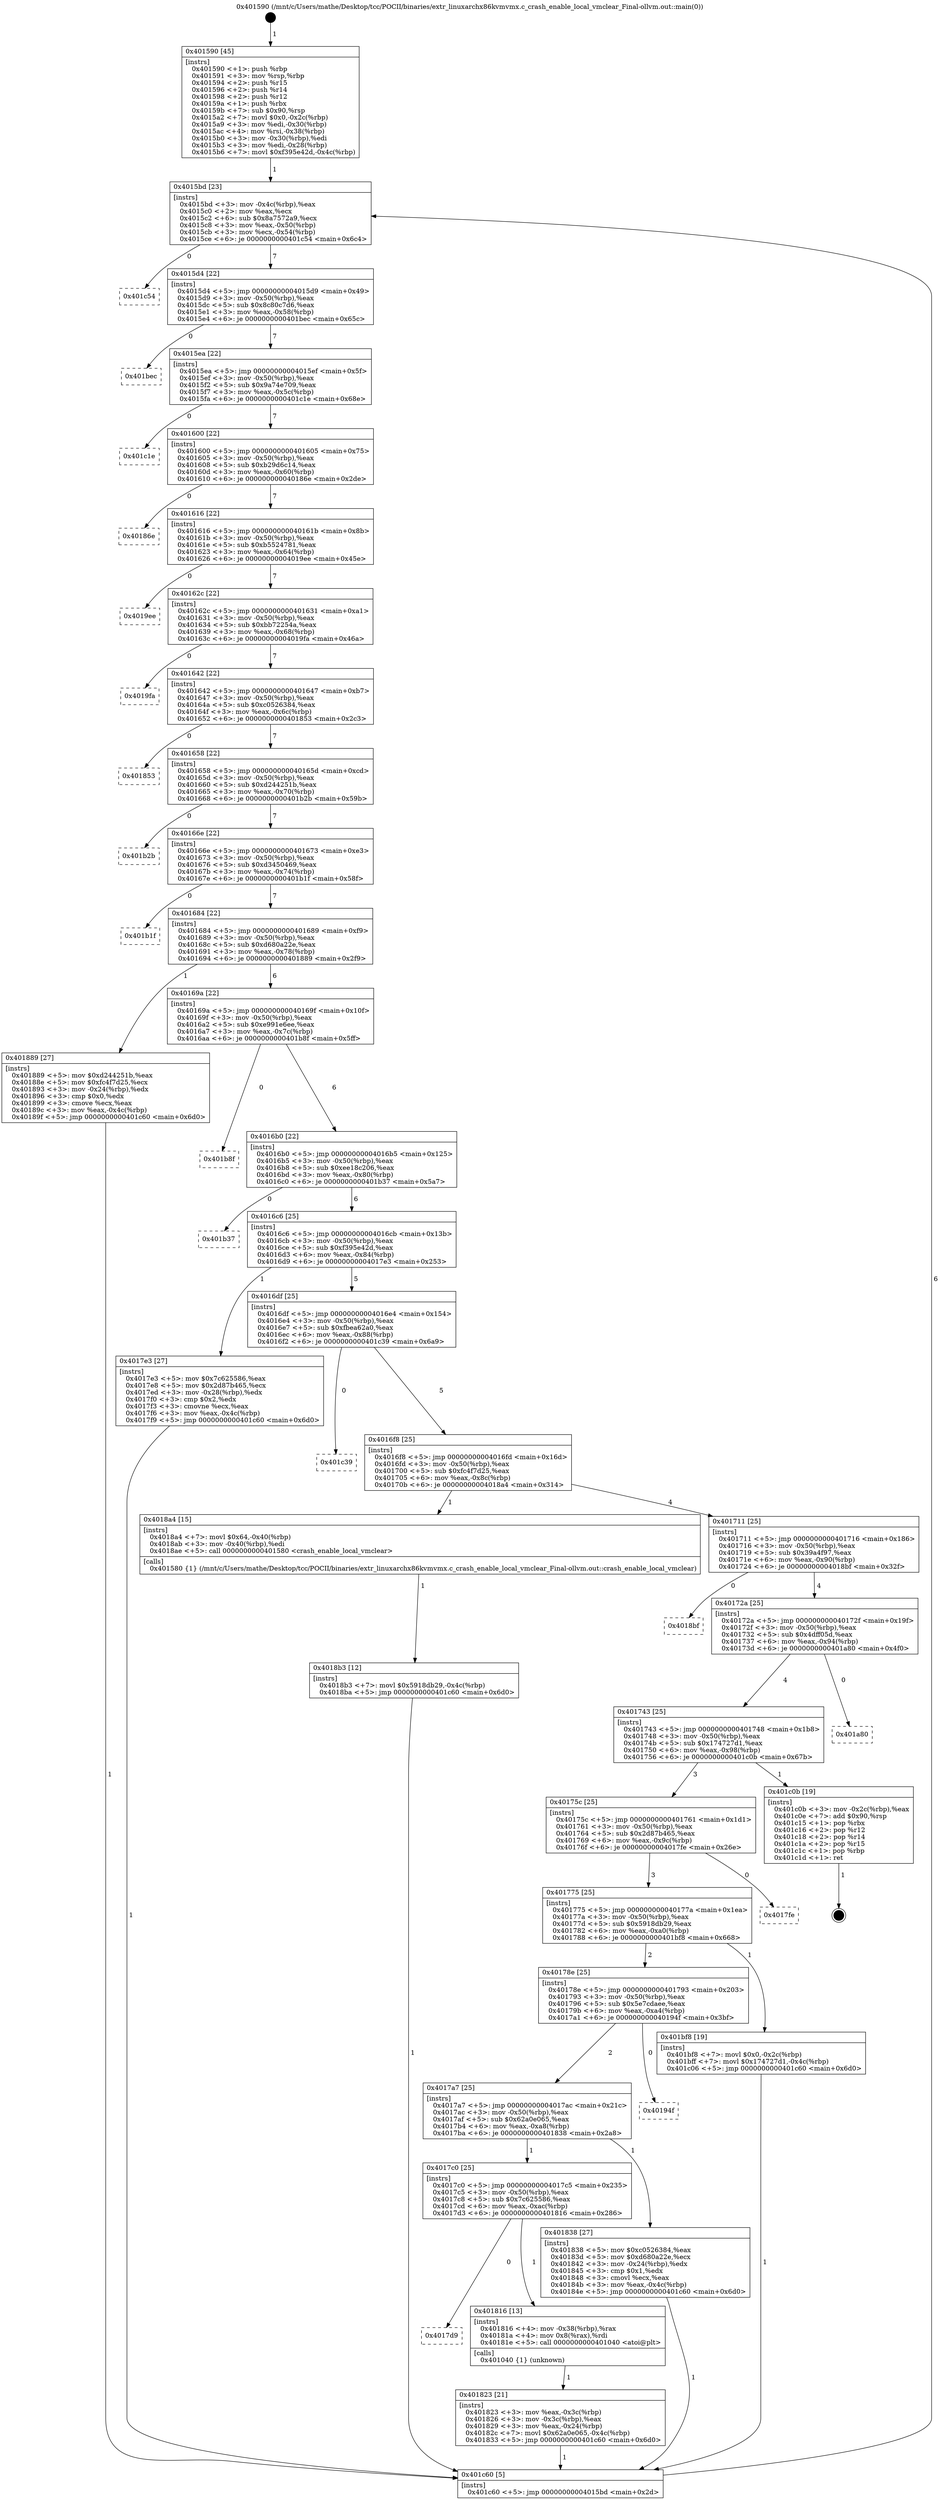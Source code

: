 digraph "0x401590" {
  label = "0x401590 (/mnt/c/Users/mathe/Desktop/tcc/POCII/binaries/extr_linuxarchx86kvmvmx.c_crash_enable_local_vmclear_Final-ollvm.out::main(0))"
  labelloc = "t"
  node[shape=record]

  Entry [label="",width=0.3,height=0.3,shape=circle,fillcolor=black,style=filled]
  "0x4015bd" [label="{
     0x4015bd [23]\l
     | [instrs]\l
     &nbsp;&nbsp;0x4015bd \<+3\>: mov -0x4c(%rbp),%eax\l
     &nbsp;&nbsp;0x4015c0 \<+2\>: mov %eax,%ecx\l
     &nbsp;&nbsp;0x4015c2 \<+6\>: sub $0x8a7572a9,%ecx\l
     &nbsp;&nbsp;0x4015c8 \<+3\>: mov %eax,-0x50(%rbp)\l
     &nbsp;&nbsp;0x4015cb \<+3\>: mov %ecx,-0x54(%rbp)\l
     &nbsp;&nbsp;0x4015ce \<+6\>: je 0000000000401c54 \<main+0x6c4\>\l
  }"]
  "0x401c54" [label="{
     0x401c54\l
  }", style=dashed]
  "0x4015d4" [label="{
     0x4015d4 [22]\l
     | [instrs]\l
     &nbsp;&nbsp;0x4015d4 \<+5\>: jmp 00000000004015d9 \<main+0x49\>\l
     &nbsp;&nbsp;0x4015d9 \<+3\>: mov -0x50(%rbp),%eax\l
     &nbsp;&nbsp;0x4015dc \<+5\>: sub $0x8c80c7d6,%eax\l
     &nbsp;&nbsp;0x4015e1 \<+3\>: mov %eax,-0x58(%rbp)\l
     &nbsp;&nbsp;0x4015e4 \<+6\>: je 0000000000401bec \<main+0x65c\>\l
  }"]
  Exit [label="",width=0.3,height=0.3,shape=circle,fillcolor=black,style=filled,peripheries=2]
  "0x401bec" [label="{
     0x401bec\l
  }", style=dashed]
  "0x4015ea" [label="{
     0x4015ea [22]\l
     | [instrs]\l
     &nbsp;&nbsp;0x4015ea \<+5\>: jmp 00000000004015ef \<main+0x5f\>\l
     &nbsp;&nbsp;0x4015ef \<+3\>: mov -0x50(%rbp),%eax\l
     &nbsp;&nbsp;0x4015f2 \<+5\>: sub $0x9a74e709,%eax\l
     &nbsp;&nbsp;0x4015f7 \<+3\>: mov %eax,-0x5c(%rbp)\l
     &nbsp;&nbsp;0x4015fa \<+6\>: je 0000000000401c1e \<main+0x68e\>\l
  }"]
  "0x4018b3" [label="{
     0x4018b3 [12]\l
     | [instrs]\l
     &nbsp;&nbsp;0x4018b3 \<+7\>: movl $0x5918db29,-0x4c(%rbp)\l
     &nbsp;&nbsp;0x4018ba \<+5\>: jmp 0000000000401c60 \<main+0x6d0\>\l
  }"]
  "0x401c1e" [label="{
     0x401c1e\l
  }", style=dashed]
  "0x401600" [label="{
     0x401600 [22]\l
     | [instrs]\l
     &nbsp;&nbsp;0x401600 \<+5\>: jmp 0000000000401605 \<main+0x75\>\l
     &nbsp;&nbsp;0x401605 \<+3\>: mov -0x50(%rbp),%eax\l
     &nbsp;&nbsp;0x401608 \<+5\>: sub $0xb29d6c14,%eax\l
     &nbsp;&nbsp;0x40160d \<+3\>: mov %eax,-0x60(%rbp)\l
     &nbsp;&nbsp;0x401610 \<+6\>: je 000000000040186e \<main+0x2de\>\l
  }"]
  "0x401823" [label="{
     0x401823 [21]\l
     | [instrs]\l
     &nbsp;&nbsp;0x401823 \<+3\>: mov %eax,-0x3c(%rbp)\l
     &nbsp;&nbsp;0x401826 \<+3\>: mov -0x3c(%rbp),%eax\l
     &nbsp;&nbsp;0x401829 \<+3\>: mov %eax,-0x24(%rbp)\l
     &nbsp;&nbsp;0x40182c \<+7\>: movl $0x62a0e065,-0x4c(%rbp)\l
     &nbsp;&nbsp;0x401833 \<+5\>: jmp 0000000000401c60 \<main+0x6d0\>\l
  }"]
  "0x40186e" [label="{
     0x40186e\l
  }", style=dashed]
  "0x401616" [label="{
     0x401616 [22]\l
     | [instrs]\l
     &nbsp;&nbsp;0x401616 \<+5\>: jmp 000000000040161b \<main+0x8b\>\l
     &nbsp;&nbsp;0x40161b \<+3\>: mov -0x50(%rbp),%eax\l
     &nbsp;&nbsp;0x40161e \<+5\>: sub $0xb5524781,%eax\l
     &nbsp;&nbsp;0x401623 \<+3\>: mov %eax,-0x64(%rbp)\l
     &nbsp;&nbsp;0x401626 \<+6\>: je 00000000004019ee \<main+0x45e\>\l
  }"]
  "0x4017d9" [label="{
     0x4017d9\l
  }", style=dashed]
  "0x4019ee" [label="{
     0x4019ee\l
  }", style=dashed]
  "0x40162c" [label="{
     0x40162c [22]\l
     | [instrs]\l
     &nbsp;&nbsp;0x40162c \<+5\>: jmp 0000000000401631 \<main+0xa1\>\l
     &nbsp;&nbsp;0x401631 \<+3\>: mov -0x50(%rbp),%eax\l
     &nbsp;&nbsp;0x401634 \<+5\>: sub $0xbb72254a,%eax\l
     &nbsp;&nbsp;0x401639 \<+3\>: mov %eax,-0x68(%rbp)\l
     &nbsp;&nbsp;0x40163c \<+6\>: je 00000000004019fa \<main+0x46a\>\l
  }"]
  "0x401816" [label="{
     0x401816 [13]\l
     | [instrs]\l
     &nbsp;&nbsp;0x401816 \<+4\>: mov -0x38(%rbp),%rax\l
     &nbsp;&nbsp;0x40181a \<+4\>: mov 0x8(%rax),%rdi\l
     &nbsp;&nbsp;0x40181e \<+5\>: call 0000000000401040 \<atoi@plt\>\l
     | [calls]\l
     &nbsp;&nbsp;0x401040 \{1\} (unknown)\l
  }"]
  "0x4019fa" [label="{
     0x4019fa\l
  }", style=dashed]
  "0x401642" [label="{
     0x401642 [22]\l
     | [instrs]\l
     &nbsp;&nbsp;0x401642 \<+5\>: jmp 0000000000401647 \<main+0xb7\>\l
     &nbsp;&nbsp;0x401647 \<+3\>: mov -0x50(%rbp),%eax\l
     &nbsp;&nbsp;0x40164a \<+5\>: sub $0xc0526384,%eax\l
     &nbsp;&nbsp;0x40164f \<+3\>: mov %eax,-0x6c(%rbp)\l
     &nbsp;&nbsp;0x401652 \<+6\>: je 0000000000401853 \<main+0x2c3\>\l
  }"]
  "0x4017c0" [label="{
     0x4017c0 [25]\l
     | [instrs]\l
     &nbsp;&nbsp;0x4017c0 \<+5\>: jmp 00000000004017c5 \<main+0x235\>\l
     &nbsp;&nbsp;0x4017c5 \<+3\>: mov -0x50(%rbp),%eax\l
     &nbsp;&nbsp;0x4017c8 \<+5\>: sub $0x7c625586,%eax\l
     &nbsp;&nbsp;0x4017cd \<+6\>: mov %eax,-0xac(%rbp)\l
     &nbsp;&nbsp;0x4017d3 \<+6\>: je 0000000000401816 \<main+0x286\>\l
  }"]
  "0x401853" [label="{
     0x401853\l
  }", style=dashed]
  "0x401658" [label="{
     0x401658 [22]\l
     | [instrs]\l
     &nbsp;&nbsp;0x401658 \<+5\>: jmp 000000000040165d \<main+0xcd\>\l
     &nbsp;&nbsp;0x40165d \<+3\>: mov -0x50(%rbp),%eax\l
     &nbsp;&nbsp;0x401660 \<+5\>: sub $0xd244251b,%eax\l
     &nbsp;&nbsp;0x401665 \<+3\>: mov %eax,-0x70(%rbp)\l
     &nbsp;&nbsp;0x401668 \<+6\>: je 0000000000401b2b \<main+0x59b\>\l
  }"]
  "0x401838" [label="{
     0x401838 [27]\l
     | [instrs]\l
     &nbsp;&nbsp;0x401838 \<+5\>: mov $0xc0526384,%eax\l
     &nbsp;&nbsp;0x40183d \<+5\>: mov $0xd680a22e,%ecx\l
     &nbsp;&nbsp;0x401842 \<+3\>: mov -0x24(%rbp),%edx\l
     &nbsp;&nbsp;0x401845 \<+3\>: cmp $0x1,%edx\l
     &nbsp;&nbsp;0x401848 \<+3\>: cmovl %ecx,%eax\l
     &nbsp;&nbsp;0x40184b \<+3\>: mov %eax,-0x4c(%rbp)\l
     &nbsp;&nbsp;0x40184e \<+5\>: jmp 0000000000401c60 \<main+0x6d0\>\l
  }"]
  "0x401b2b" [label="{
     0x401b2b\l
  }", style=dashed]
  "0x40166e" [label="{
     0x40166e [22]\l
     | [instrs]\l
     &nbsp;&nbsp;0x40166e \<+5\>: jmp 0000000000401673 \<main+0xe3\>\l
     &nbsp;&nbsp;0x401673 \<+3\>: mov -0x50(%rbp),%eax\l
     &nbsp;&nbsp;0x401676 \<+5\>: sub $0xd3450469,%eax\l
     &nbsp;&nbsp;0x40167b \<+3\>: mov %eax,-0x74(%rbp)\l
     &nbsp;&nbsp;0x40167e \<+6\>: je 0000000000401b1f \<main+0x58f\>\l
  }"]
  "0x4017a7" [label="{
     0x4017a7 [25]\l
     | [instrs]\l
     &nbsp;&nbsp;0x4017a7 \<+5\>: jmp 00000000004017ac \<main+0x21c\>\l
     &nbsp;&nbsp;0x4017ac \<+3\>: mov -0x50(%rbp),%eax\l
     &nbsp;&nbsp;0x4017af \<+5\>: sub $0x62a0e065,%eax\l
     &nbsp;&nbsp;0x4017b4 \<+6\>: mov %eax,-0xa8(%rbp)\l
     &nbsp;&nbsp;0x4017ba \<+6\>: je 0000000000401838 \<main+0x2a8\>\l
  }"]
  "0x401b1f" [label="{
     0x401b1f\l
  }", style=dashed]
  "0x401684" [label="{
     0x401684 [22]\l
     | [instrs]\l
     &nbsp;&nbsp;0x401684 \<+5\>: jmp 0000000000401689 \<main+0xf9\>\l
     &nbsp;&nbsp;0x401689 \<+3\>: mov -0x50(%rbp),%eax\l
     &nbsp;&nbsp;0x40168c \<+5\>: sub $0xd680a22e,%eax\l
     &nbsp;&nbsp;0x401691 \<+3\>: mov %eax,-0x78(%rbp)\l
     &nbsp;&nbsp;0x401694 \<+6\>: je 0000000000401889 \<main+0x2f9\>\l
  }"]
  "0x40194f" [label="{
     0x40194f\l
  }", style=dashed]
  "0x401889" [label="{
     0x401889 [27]\l
     | [instrs]\l
     &nbsp;&nbsp;0x401889 \<+5\>: mov $0xd244251b,%eax\l
     &nbsp;&nbsp;0x40188e \<+5\>: mov $0xfc4f7d25,%ecx\l
     &nbsp;&nbsp;0x401893 \<+3\>: mov -0x24(%rbp),%edx\l
     &nbsp;&nbsp;0x401896 \<+3\>: cmp $0x0,%edx\l
     &nbsp;&nbsp;0x401899 \<+3\>: cmove %ecx,%eax\l
     &nbsp;&nbsp;0x40189c \<+3\>: mov %eax,-0x4c(%rbp)\l
     &nbsp;&nbsp;0x40189f \<+5\>: jmp 0000000000401c60 \<main+0x6d0\>\l
  }"]
  "0x40169a" [label="{
     0x40169a [22]\l
     | [instrs]\l
     &nbsp;&nbsp;0x40169a \<+5\>: jmp 000000000040169f \<main+0x10f\>\l
     &nbsp;&nbsp;0x40169f \<+3\>: mov -0x50(%rbp),%eax\l
     &nbsp;&nbsp;0x4016a2 \<+5\>: sub $0xe991e6ee,%eax\l
     &nbsp;&nbsp;0x4016a7 \<+3\>: mov %eax,-0x7c(%rbp)\l
     &nbsp;&nbsp;0x4016aa \<+6\>: je 0000000000401b8f \<main+0x5ff\>\l
  }"]
  "0x40178e" [label="{
     0x40178e [25]\l
     | [instrs]\l
     &nbsp;&nbsp;0x40178e \<+5\>: jmp 0000000000401793 \<main+0x203\>\l
     &nbsp;&nbsp;0x401793 \<+3\>: mov -0x50(%rbp),%eax\l
     &nbsp;&nbsp;0x401796 \<+5\>: sub $0x5e7cdaee,%eax\l
     &nbsp;&nbsp;0x40179b \<+6\>: mov %eax,-0xa4(%rbp)\l
     &nbsp;&nbsp;0x4017a1 \<+6\>: je 000000000040194f \<main+0x3bf\>\l
  }"]
  "0x401b8f" [label="{
     0x401b8f\l
  }", style=dashed]
  "0x4016b0" [label="{
     0x4016b0 [22]\l
     | [instrs]\l
     &nbsp;&nbsp;0x4016b0 \<+5\>: jmp 00000000004016b5 \<main+0x125\>\l
     &nbsp;&nbsp;0x4016b5 \<+3\>: mov -0x50(%rbp),%eax\l
     &nbsp;&nbsp;0x4016b8 \<+5\>: sub $0xee18c206,%eax\l
     &nbsp;&nbsp;0x4016bd \<+3\>: mov %eax,-0x80(%rbp)\l
     &nbsp;&nbsp;0x4016c0 \<+6\>: je 0000000000401b37 \<main+0x5a7\>\l
  }"]
  "0x401bf8" [label="{
     0x401bf8 [19]\l
     | [instrs]\l
     &nbsp;&nbsp;0x401bf8 \<+7\>: movl $0x0,-0x2c(%rbp)\l
     &nbsp;&nbsp;0x401bff \<+7\>: movl $0x174727d1,-0x4c(%rbp)\l
     &nbsp;&nbsp;0x401c06 \<+5\>: jmp 0000000000401c60 \<main+0x6d0\>\l
  }"]
  "0x401b37" [label="{
     0x401b37\l
  }", style=dashed]
  "0x4016c6" [label="{
     0x4016c6 [25]\l
     | [instrs]\l
     &nbsp;&nbsp;0x4016c6 \<+5\>: jmp 00000000004016cb \<main+0x13b\>\l
     &nbsp;&nbsp;0x4016cb \<+3\>: mov -0x50(%rbp),%eax\l
     &nbsp;&nbsp;0x4016ce \<+5\>: sub $0xf395e42d,%eax\l
     &nbsp;&nbsp;0x4016d3 \<+6\>: mov %eax,-0x84(%rbp)\l
     &nbsp;&nbsp;0x4016d9 \<+6\>: je 00000000004017e3 \<main+0x253\>\l
  }"]
  "0x401775" [label="{
     0x401775 [25]\l
     | [instrs]\l
     &nbsp;&nbsp;0x401775 \<+5\>: jmp 000000000040177a \<main+0x1ea\>\l
     &nbsp;&nbsp;0x40177a \<+3\>: mov -0x50(%rbp),%eax\l
     &nbsp;&nbsp;0x40177d \<+5\>: sub $0x5918db29,%eax\l
     &nbsp;&nbsp;0x401782 \<+6\>: mov %eax,-0xa0(%rbp)\l
     &nbsp;&nbsp;0x401788 \<+6\>: je 0000000000401bf8 \<main+0x668\>\l
  }"]
  "0x4017e3" [label="{
     0x4017e3 [27]\l
     | [instrs]\l
     &nbsp;&nbsp;0x4017e3 \<+5\>: mov $0x7c625586,%eax\l
     &nbsp;&nbsp;0x4017e8 \<+5\>: mov $0x2d87b465,%ecx\l
     &nbsp;&nbsp;0x4017ed \<+3\>: mov -0x28(%rbp),%edx\l
     &nbsp;&nbsp;0x4017f0 \<+3\>: cmp $0x2,%edx\l
     &nbsp;&nbsp;0x4017f3 \<+3\>: cmovne %ecx,%eax\l
     &nbsp;&nbsp;0x4017f6 \<+3\>: mov %eax,-0x4c(%rbp)\l
     &nbsp;&nbsp;0x4017f9 \<+5\>: jmp 0000000000401c60 \<main+0x6d0\>\l
  }"]
  "0x4016df" [label="{
     0x4016df [25]\l
     | [instrs]\l
     &nbsp;&nbsp;0x4016df \<+5\>: jmp 00000000004016e4 \<main+0x154\>\l
     &nbsp;&nbsp;0x4016e4 \<+3\>: mov -0x50(%rbp),%eax\l
     &nbsp;&nbsp;0x4016e7 \<+5\>: sub $0xfbea62a0,%eax\l
     &nbsp;&nbsp;0x4016ec \<+6\>: mov %eax,-0x88(%rbp)\l
     &nbsp;&nbsp;0x4016f2 \<+6\>: je 0000000000401c39 \<main+0x6a9\>\l
  }"]
  "0x401c60" [label="{
     0x401c60 [5]\l
     | [instrs]\l
     &nbsp;&nbsp;0x401c60 \<+5\>: jmp 00000000004015bd \<main+0x2d\>\l
  }"]
  "0x401590" [label="{
     0x401590 [45]\l
     | [instrs]\l
     &nbsp;&nbsp;0x401590 \<+1\>: push %rbp\l
     &nbsp;&nbsp;0x401591 \<+3\>: mov %rsp,%rbp\l
     &nbsp;&nbsp;0x401594 \<+2\>: push %r15\l
     &nbsp;&nbsp;0x401596 \<+2\>: push %r14\l
     &nbsp;&nbsp;0x401598 \<+2\>: push %r12\l
     &nbsp;&nbsp;0x40159a \<+1\>: push %rbx\l
     &nbsp;&nbsp;0x40159b \<+7\>: sub $0x90,%rsp\l
     &nbsp;&nbsp;0x4015a2 \<+7\>: movl $0x0,-0x2c(%rbp)\l
     &nbsp;&nbsp;0x4015a9 \<+3\>: mov %edi,-0x30(%rbp)\l
     &nbsp;&nbsp;0x4015ac \<+4\>: mov %rsi,-0x38(%rbp)\l
     &nbsp;&nbsp;0x4015b0 \<+3\>: mov -0x30(%rbp),%edi\l
     &nbsp;&nbsp;0x4015b3 \<+3\>: mov %edi,-0x28(%rbp)\l
     &nbsp;&nbsp;0x4015b6 \<+7\>: movl $0xf395e42d,-0x4c(%rbp)\l
  }"]
  "0x4017fe" [label="{
     0x4017fe\l
  }", style=dashed]
  "0x401c39" [label="{
     0x401c39\l
  }", style=dashed]
  "0x4016f8" [label="{
     0x4016f8 [25]\l
     | [instrs]\l
     &nbsp;&nbsp;0x4016f8 \<+5\>: jmp 00000000004016fd \<main+0x16d\>\l
     &nbsp;&nbsp;0x4016fd \<+3\>: mov -0x50(%rbp),%eax\l
     &nbsp;&nbsp;0x401700 \<+5\>: sub $0xfc4f7d25,%eax\l
     &nbsp;&nbsp;0x401705 \<+6\>: mov %eax,-0x8c(%rbp)\l
     &nbsp;&nbsp;0x40170b \<+6\>: je 00000000004018a4 \<main+0x314\>\l
  }"]
  "0x40175c" [label="{
     0x40175c [25]\l
     | [instrs]\l
     &nbsp;&nbsp;0x40175c \<+5\>: jmp 0000000000401761 \<main+0x1d1\>\l
     &nbsp;&nbsp;0x401761 \<+3\>: mov -0x50(%rbp),%eax\l
     &nbsp;&nbsp;0x401764 \<+5\>: sub $0x2d87b465,%eax\l
     &nbsp;&nbsp;0x401769 \<+6\>: mov %eax,-0x9c(%rbp)\l
     &nbsp;&nbsp;0x40176f \<+6\>: je 00000000004017fe \<main+0x26e\>\l
  }"]
  "0x4018a4" [label="{
     0x4018a4 [15]\l
     | [instrs]\l
     &nbsp;&nbsp;0x4018a4 \<+7\>: movl $0x64,-0x40(%rbp)\l
     &nbsp;&nbsp;0x4018ab \<+3\>: mov -0x40(%rbp),%edi\l
     &nbsp;&nbsp;0x4018ae \<+5\>: call 0000000000401580 \<crash_enable_local_vmclear\>\l
     | [calls]\l
     &nbsp;&nbsp;0x401580 \{1\} (/mnt/c/Users/mathe/Desktop/tcc/POCII/binaries/extr_linuxarchx86kvmvmx.c_crash_enable_local_vmclear_Final-ollvm.out::crash_enable_local_vmclear)\l
  }"]
  "0x401711" [label="{
     0x401711 [25]\l
     | [instrs]\l
     &nbsp;&nbsp;0x401711 \<+5\>: jmp 0000000000401716 \<main+0x186\>\l
     &nbsp;&nbsp;0x401716 \<+3\>: mov -0x50(%rbp),%eax\l
     &nbsp;&nbsp;0x401719 \<+5\>: sub $0x39a4f97,%eax\l
     &nbsp;&nbsp;0x40171e \<+6\>: mov %eax,-0x90(%rbp)\l
     &nbsp;&nbsp;0x401724 \<+6\>: je 00000000004018bf \<main+0x32f\>\l
  }"]
  "0x401c0b" [label="{
     0x401c0b [19]\l
     | [instrs]\l
     &nbsp;&nbsp;0x401c0b \<+3\>: mov -0x2c(%rbp),%eax\l
     &nbsp;&nbsp;0x401c0e \<+7\>: add $0x90,%rsp\l
     &nbsp;&nbsp;0x401c15 \<+1\>: pop %rbx\l
     &nbsp;&nbsp;0x401c16 \<+2\>: pop %r12\l
     &nbsp;&nbsp;0x401c18 \<+2\>: pop %r14\l
     &nbsp;&nbsp;0x401c1a \<+2\>: pop %r15\l
     &nbsp;&nbsp;0x401c1c \<+1\>: pop %rbp\l
     &nbsp;&nbsp;0x401c1d \<+1\>: ret\l
  }"]
  "0x4018bf" [label="{
     0x4018bf\l
  }", style=dashed]
  "0x40172a" [label="{
     0x40172a [25]\l
     | [instrs]\l
     &nbsp;&nbsp;0x40172a \<+5\>: jmp 000000000040172f \<main+0x19f\>\l
     &nbsp;&nbsp;0x40172f \<+3\>: mov -0x50(%rbp),%eax\l
     &nbsp;&nbsp;0x401732 \<+5\>: sub $0x4dff05d,%eax\l
     &nbsp;&nbsp;0x401737 \<+6\>: mov %eax,-0x94(%rbp)\l
     &nbsp;&nbsp;0x40173d \<+6\>: je 0000000000401a80 \<main+0x4f0\>\l
  }"]
  "0x401743" [label="{
     0x401743 [25]\l
     | [instrs]\l
     &nbsp;&nbsp;0x401743 \<+5\>: jmp 0000000000401748 \<main+0x1b8\>\l
     &nbsp;&nbsp;0x401748 \<+3\>: mov -0x50(%rbp),%eax\l
     &nbsp;&nbsp;0x40174b \<+5\>: sub $0x174727d1,%eax\l
     &nbsp;&nbsp;0x401750 \<+6\>: mov %eax,-0x98(%rbp)\l
     &nbsp;&nbsp;0x401756 \<+6\>: je 0000000000401c0b \<main+0x67b\>\l
  }"]
  "0x401a80" [label="{
     0x401a80\l
  }", style=dashed]
  Entry -> "0x401590" [label=" 1"]
  "0x4015bd" -> "0x401c54" [label=" 0"]
  "0x4015bd" -> "0x4015d4" [label=" 7"]
  "0x401c0b" -> Exit [label=" 1"]
  "0x4015d4" -> "0x401bec" [label=" 0"]
  "0x4015d4" -> "0x4015ea" [label=" 7"]
  "0x401bf8" -> "0x401c60" [label=" 1"]
  "0x4015ea" -> "0x401c1e" [label=" 0"]
  "0x4015ea" -> "0x401600" [label=" 7"]
  "0x4018b3" -> "0x401c60" [label=" 1"]
  "0x401600" -> "0x40186e" [label=" 0"]
  "0x401600" -> "0x401616" [label=" 7"]
  "0x4018a4" -> "0x4018b3" [label=" 1"]
  "0x401616" -> "0x4019ee" [label=" 0"]
  "0x401616" -> "0x40162c" [label=" 7"]
  "0x401889" -> "0x401c60" [label=" 1"]
  "0x40162c" -> "0x4019fa" [label=" 0"]
  "0x40162c" -> "0x401642" [label=" 7"]
  "0x401838" -> "0x401c60" [label=" 1"]
  "0x401642" -> "0x401853" [label=" 0"]
  "0x401642" -> "0x401658" [label=" 7"]
  "0x401816" -> "0x401823" [label=" 1"]
  "0x401658" -> "0x401b2b" [label=" 0"]
  "0x401658" -> "0x40166e" [label=" 7"]
  "0x4017c0" -> "0x4017d9" [label=" 0"]
  "0x40166e" -> "0x401b1f" [label=" 0"]
  "0x40166e" -> "0x401684" [label=" 7"]
  "0x401823" -> "0x401c60" [label=" 1"]
  "0x401684" -> "0x401889" [label=" 1"]
  "0x401684" -> "0x40169a" [label=" 6"]
  "0x4017a7" -> "0x4017c0" [label=" 1"]
  "0x40169a" -> "0x401b8f" [label=" 0"]
  "0x40169a" -> "0x4016b0" [label=" 6"]
  "0x4017c0" -> "0x401816" [label=" 1"]
  "0x4016b0" -> "0x401b37" [label=" 0"]
  "0x4016b0" -> "0x4016c6" [label=" 6"]
  "0x40178e" -> "0x4017a7" [label=" 2"]
  "0x4016c6" -> "0x4017e3" [label=" 1"]
  "0x4016c6" -> "0x4016df" [label=" 5"]
  "0x4017e3" -> "0x401c60" [label=" 1"]
  "0x401590" -> "0x4015bd" [label=" 1"]
  "0x401c60" -> "0x4015bd" [label=" 6"]
  "0x4017a7" -> "0x401838" [label=" 1"]
  "0x4016df" -> "0x401c39" [label=" 0"]
  "0x4016df" -> "0x4016f8" [label=" 5"]
  "0x401775" -> "0x40178e" [label=" 2"]
  "0x4016f8" -> "0x4018a4" [label=" 1"]
  "0x4016f8" -> "0x401711" [label=" 4"]
  "0x40178e" -> "0x40194f" [label=" 0"]
  "0x401711" -> "0x4018bf" [label=" 0"]
  "0x401711" -> "0x40172a" [label=" 4"]
  "0x40175c" -> "0x401775" [label=" 3"]
  "0x40172a" -> "0x401a80" [label=" 0"]
  "0x40172a" -> "0x401743" [label=" 4"]
  "0x40175c" -> "0x4017fe" [label=" 0"]
  "0x401743" -> "0x401c0b" [label=" 1"]
  "0x401743" -> "0x40175c" [label=" 3"]
  "0x401775" -> "0x401bf8" [label=" 1"]
}

